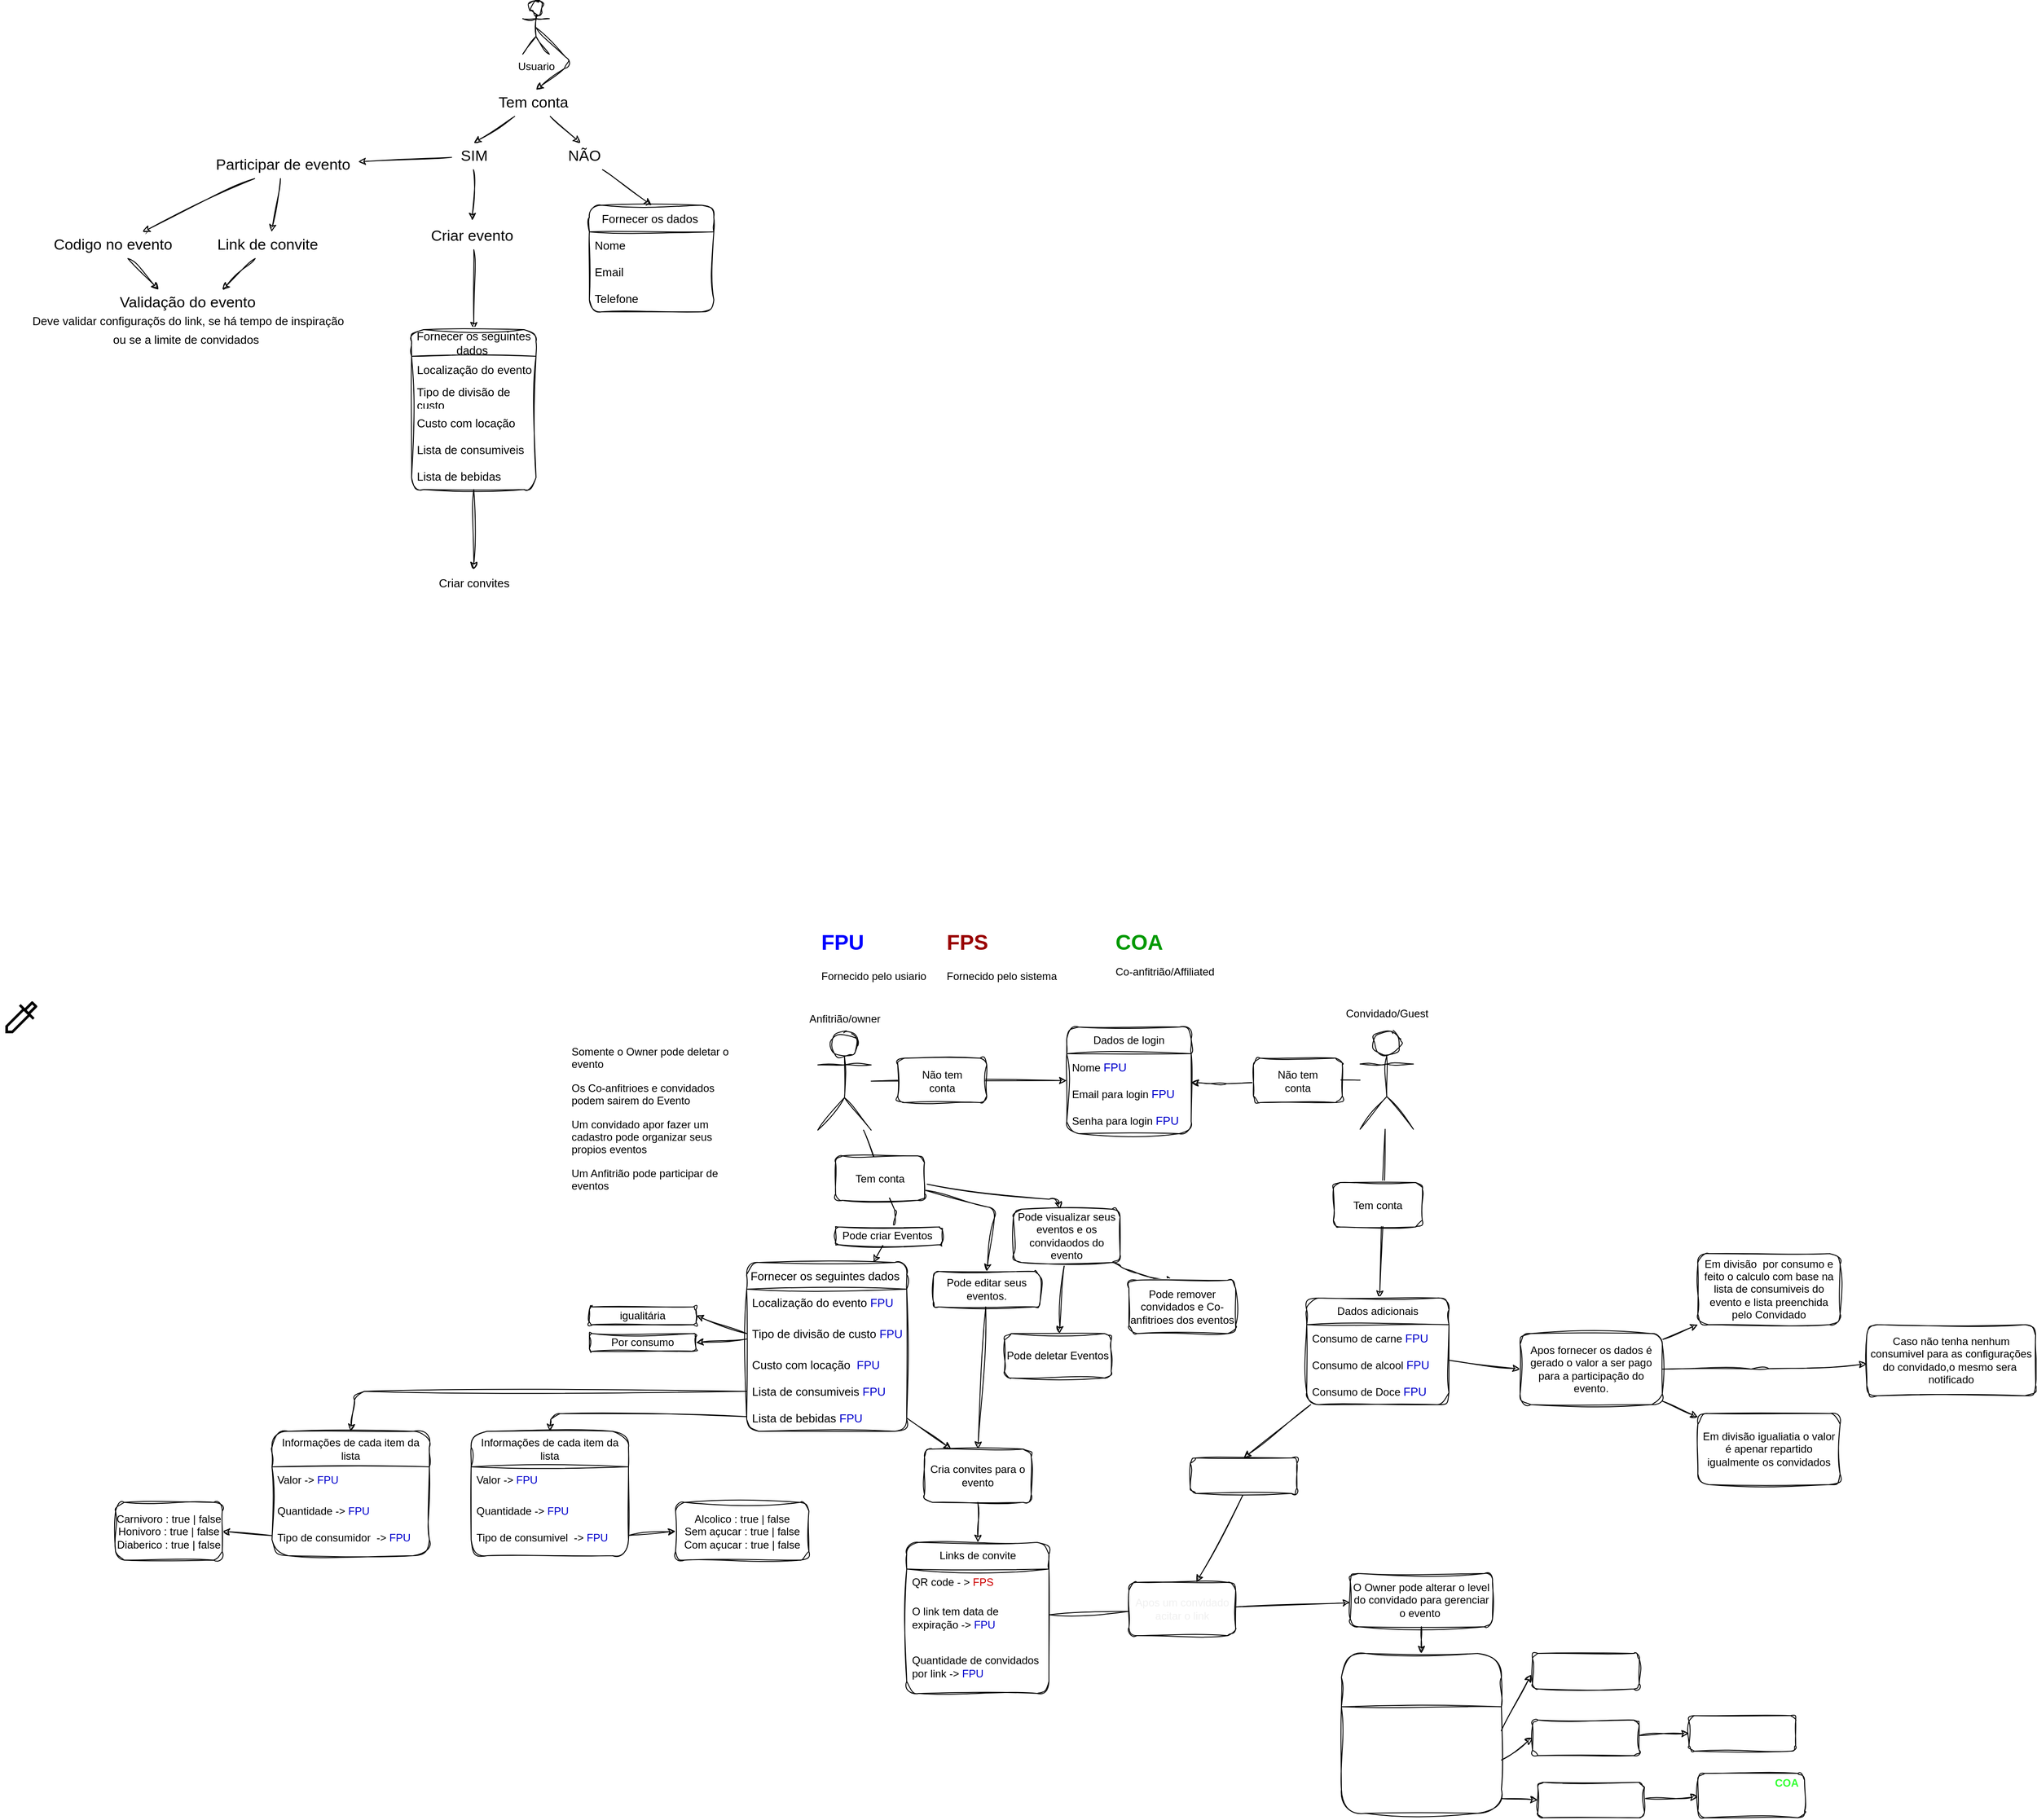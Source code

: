 <mxfile>
    <diagram id="jn-Cg3QizQ3yQqAr4hrQ" name="Page-1">
        <mxGraphModel dx="283" dy="1331" grid="1" gridSize="10" guides="1" tooltips="1" connect="1" arrows="1" fold="1" page="1" pageScale="1" pageWidth="827" pageHeight="1169" math="0" shadow="0">
            <root>
                <mxCell id="0"/>
                <mxCell id="1" parent="0"/>
                <mxCell id="15" style="edgeStyle=none;html=1;exitX=0.5;exitY=0.5;exitDx=0;exitDy=0;exitPerimeter=0;fontSize=17;rounded=1;sketch=1;curveFitting=1;jiggle=2;" parent="1" source="2" edge="1">
                    <mxGeometry relative="1" as="geometry">
                        <mxPoint x="603" y="-1020" as="targetPoint"/>
                        <Array as="points">
                            <mxPoint x="643" y="-1050"/>
                        </Array>
                    </mxGeometry>
                </mxCell>
                <mxCell id="2" value="Usuario" style="shape=umlActor;verticalLabelPosition=bottom;verticalAlign=top;html=1;outlineConnect=0;rounded=1;sketch=1;curveFitting=1;jiggle=2;" parent="1" vertex="1">
                    <mxGeometry x="588" y="-1120" width="30" height="60" as="geometry"/>
                </mxCell>
                <mxCell id="20" style="edgeStyle=none;html=1;fontSize=17;rounded=1;sketch=1;curveFitting=1;jiggle=2;" parent="1" source="19" edge="1">
                    <mxGeometry relative="1" as="geometry">
                        <mxPoint x="533" y="-960" as="targetPoint"/>
                    </mxGeometry>
                </mxCell>
                <mxCell id="21" style="edgeStyle=none;html=1;fontSize=17;rounded=1;sketch=1;curveFitting=1;jiggle=2;" parent="1" source="19" edge="1">
                    <mxGeometry relative="1" as="geometry">
                        <mxPoint x="653" y="-960" as="targetPoint"/>
                    </mxGeometry>
                </mxCell>
                <mxCell id="19" value="Tem conta&amp;nbsp;" style="text;html=1;align=center;verticalAlign=middle;resizable=0;points=[];autosize=1;strokeColor=none;fillColor=none;fontSize=17;rounded=1;sketch=1;curveFitting=1;jiggle=2;" parent="1" vertex="1">
                    <mxGeometry x="547" y="-1020" width="110" height="30" as="geometry"/>
                </mxCell>
                <mxCell id="24" style="edgeStyle=none;html=1;fontSize=17;entryX=0.485;entryY=-0.097;entryDx=0;entryDy=0;entryPerimeter=0;rounded=1;sketch=1;curveFitting=1;jiggle=2;" parent="1" source="22" target="27" edge="1">
                    <mxGeometry relative="1" as="geometry">
                        <mxPoint x="443" y="-900" as="targetPoint"/>
                        <Array as="points"/>
                    </mxGeometry>
                </mxCell>
                <mxCell id="26" style="edgeStyle=none;html=1;fontSize=17;rounded=1;sketch=1;curveFitting=1;jiggle=2;" parent="1" source="22" target="29" edge="1">
                    <mxGeometry relative="1" as="geometry">
                        <mxPoint x="533" y="-900" as="targetPoint"/>
                    </mxGeometry>
                </mxCell>
                <mxCell id="22" value="SIM" style="text;html=1;align=center;verticalAlign=middle;resizable=0;points=[];autosize=1;strokeColor=none;fillColor=none;fontSize=17;rounded=1;sketch=1;curveFitting=1;jiggle=2;" parent="1" vertex="1">
                    <mxGeometry x="508" y="-960" width="50" height="30" as="geometry"/>
                </mxCell>
                <mxCell id="53" style="edgeStyle=none;html=1;fontSize=13;entryX=0.5;entryY=0;entryDx=0;entryDy=0;rounded=1;sketch=1;curveFitting=1;jiggle=2;" parent="1" source="23" target="54" edge="1">
                    <mxGeometry relative="1" as="geometry">
                        <mxPoint x="733" y="-900" as="targetPoint"/>
                    </mxGeometry>
                </mxCell>
                <mxCell id="23" value="NÃO" style="text;html=1;align=center;verticalAlign=middle;resizable=0;points=[];autosize=1;strokeColor=none;fillColor=none;fontSize=17;rounded=1;sketch=1;curveFitting=1;jiggle=2;" parent="1" vertex="1">
                    <mxGeometry x="627" y="-960" width="60" height="30" as="geometry"/>
                </mxCell>
                <mxCell id="38" style="edgeStyle=none;html=1;fontSize=13;rounded=1;sketch=1;curveFitting=1;jiggle=2;" parent="1" source="27" target="39" edge="1">
                    <mxGeometry relative="1" as="geometry">
                        <mxPoint x="533" y="-760" as="targetPoint"/>
                    </mxGeometry>
                </mxCell>
                <mxCell id="27" value="Criar evento&amp;nbsp;" style="text;html=1;align=center;verticalAlign=middle;resizable=0;points=[];autosize=1;strokeColor=none;fillColor=none;fontSize=17;rounded=1;sketch=1;curveFitting=1;jiggle=2;" parent="1" vertex="1">
                    <mxGeometry x="473" y="-870" width="120" height="30" as="geometry"/>
                </mxCell>
                <mxCell id="30" style="edgeStyle=none;html=1;fontSize=17;rounded=1;sketch=1;curveFitting=1;jiggle=2;" parent="1" source="29" target="32" edge="1">
                    <mxGeometry relative="1" as="geometry">
                        <mxPoint x="433" y="-800.0" as="targetPoint"/>
                    </mxGeometry>
                </mxCell>
                <mxCell id="31" style="edgeStyle=none;html=1;fontSize=17;rounded=1;sketch=1;curveFitting=1;jiggle=2;" parent="1" source="29" target="33" edge="1">
                    <mxGeometry relative="1" as="geometry">
                        <mxPoint x="563" y="-800" as="targetPoint"/>
                    </mxGeometry>
                </mxCell>
                <mxCell id="29" value="Participar de evento" style="text;html=1;align=center;verticalAlign=middle;resizable=0;points=[];autosize=1;strokeColor=none;fillColor=none;fontSize=17;rounded=1;sketch=1;curveFitting=1;jiggle=2;" parent="1" vertex="1">
                    <mxGeometry x="233" y="-950" width="170" height="30" as="geometry"/>
                </mxCell>
                <mxCell id="34" style="edgeStyle=none;html=1;fontSize=17;rounded=1;sketch=1;curveFitting=1;jiggle=2;" parent="1" source="32" target="36" edge="1">
                    <mxGeometry relative="1" as="geometry">
                        <mxPoint x="199" y="-785.0" as="targetPoint"/>
                    </mxGeometry>
                </mxCell>
                <mxCell id="32" value="Codigo no evento&amp;nbsp;" style="text;html=1;align=center;verticalAlign=middle;resizable=0;points=[];autosize=1;strokeColor=none;fillColor=none;fontSize=17;rounded=1;sketch=1;curveFitting=1;jiggle=2;" parent="1" vertex="1">
                    <mxGeometry x="49" y="-860" width="160" height="30" as="geometry"/>
                </mxCell>
                <mxCell id="35" style="edgeStyle=none;html=1;fontSize=17;rounded=1;sketch=1;curveFitting=1;jiggle=2;" parent="1" source="33" target="36" edge="1">
                    <mxGeometry relative="1" as="geometry">
                        <mxPoint x="209" y="-785.0" as="targetPoint"/>
                    </mxGeometry>
                </mxCell>
                <mxCell id="33" value="Link de convite&amp;nbsp;" style="text;html=1;align=center;verticalAlign=middle;resizable=0;points=[];autosize=1;strokeColor=none;fillColor=none;fontSize=17;rounded=1;sketch=1;curveFitting=1;jiggle=2;" parent="1" vertex="1">
                    <mxGeometry x="233" y="-860" width="140" height="30" as="geometry"/>
                </mxCell>
                <mxCell id="36" value="Validação do evento&amp;nbsp;&lt;br style=&quot;font-size: 13px;&quot;&gt;&lt;font style=&quot;font-size: 13px;&quot;&gt;Deve validar configuraçõs do link, se há tempo de inspiração&amp;nbsp;&lt;br&gt;&lt;/font&gt;&lt;font style=&quot;font-size: 13px;&quot;&gt;ou se a limite de convidados&amp;nbsp;&lt;/font&gt;&lt;font style=&quot;font-size: 17px;&quot;&gt;&amp;nbsp;&lt;br&gt;&lt;/font&gt;" style="text;html=1;align=center;verticalAlign=middle;resizable=0;points=[];autosize=1;strokeColor=none;fillColor=none;fontSize=17;rounded=1;sketch=1;curveFitting=1;jiggle=2;" parent="1" vertex="1">
                    <mxGeometry x="23" y="-795" width="380" height="70" as="geometry"/>
                </mxCell>
                <mxCell id="51" style="edgeStyle=none;html=1;fontSize=13;rounded=1;sketch=1;curveFitting=1;jiggle=2;" parent="1" source="39" target="52" edge="1">
                    <mxGeometry relative="1" as="geometry">
                        <mxPoint x="533" y="-480" as="targetPoint"/>
                    </mxGeometry>
                </mxCell>
                <mxCell id="39" value="Fornecer os seguintes dados&amp;nbsp;" style="swimlane;fontStyle=0;childLayout=stackLayout;horizontal=1;startSize=30;horizontalStack=0;resizeParent=1;resizeParentMax=0;resizeLast=0;collapsible=1;marginBottom=0;whiteSpace=wrap;html=1;fontSize=13;rounded=1;sketch=1;curveFitting=1;jiggle=2;" parent="1" vertex="1">
                    <mxGeometry x="463" y="-750" width="140" height="180" as="geometry"/>
                </mxCell>
                <mxCell id="40" value="Localização do evento" style="text;strokeColor=none;fillColor=none;align=left;verticalAlign=middle;spacingLeft=4;spacingRight=4;overflow=hidden;points=[[0,0.5],[1,0.5]];portConstraint=eastwest;rotatable=0;whiteSpace=wrap;html=1;fontSize=13;rounded=1;sketch=1;curveFitting=1;jiggle=2;" parent="39" vertex="1">
                    <mxGeometry y="30" width="140" height="30" as="geometry"/>
                </mxCell>
                <mxCell id="41" value="Tipo de divisão de custo" style="text;strokeColor=none;fillColor=none;align=left;verticalAlign=middle;spacingLeft=4;spacingRight=4;overflow=hidden;points=[[0,0.5],[1,0.5]];portConstraint=eastwest;rotatable=0;whiteSpace=wrap;html=1;fontSize=13;rounded=1;sketch=1;curveFitting=1;jiggle=2;" parent="39" vertex="1">
                    <mxGeometry y="60" width="140" height="30" as="geometry"/>
                </mxCell>
                <mxCell id="42" value="Custo com locação&amp;nbsp;" style="text;strokeColor=none;fillColor=none;align=left;verticalAlign=middle;spacingLeft=4;spacingRight=4;overflow=hidden;points=[[0,0.5],[1,0.5]];portConstraint=eastwest;rotatable=0;whiteSpace=wrap;html=1;fontSize=13;rounded=1;sketch=1;curveFitting=1;jiggle=2;" parent="39" vertex="1">
                    <mxGeometry y="90" width="140" height="30" as="geometry"/>
                </mxCell>
                <mxCell id="45" value="Lista de consumiveis" style="text;strokeColor=none;fillColor=none;align=left;verticalAlign=middle;spacingLeft=4;spacingRight=4;overflow=hidden;points=[[0,0.5],[1,0.5]];portConstraint=eastwest;rotatable=0;whiteSpace=wrap;html=1;fontSize=13;rounded=1;sketch=1;curveFitting=1;jiggle=2;" parent="39" vertex="1">
                    <mxGeometry y="120" width="140" height="30" as="geometry"/>
                </mxCell>
                <mxCell id="47" value="Lista de bebidas" style="text;strokeColor=none;fillColor=none;align=left;verticalAlign=middle;spacingLeft=4;spacingRight=4;overflow=hidden;points=[[0,0.5],[1,0.5]];portConstraint=eastwest;rotatable=0;whiteSpace=wrap;html=1;fontSize=13;rounded=1;sketch=1;curveFitting=1;jiggle=2;" parent="39" vertex="1">
                    <mxGeometry y="150" width="140" height="30" as="geometry"/>
                </mxCell>
                <mxCell id="52" value="Criar convites" style="text;html=1;align=center;verticalAlign=middle;resizable=0;points=[];autosize=1;strokeColor=none;fillColor=none;fontSize=13;rounded=1;sketch=1;curveFitting=1;jiggle=2;" parent="1" vertex="1">
                    <mxGeometry x="483" y="-480" width="100" height="30" as="geometry"/>
                </mxCell>
                <mxCell id="54" value="Fornecer os dados&amp;nbsp;" style="swimlane;fontStyle=0;childLayout=stackLayout;horizontal=1;startSize=30;horizontalStack=0;resizeParent=1;resizeParentMax=0;resizeLast=0;collapsible=1;marginBottom=0;whiteSpace=wrap;html=1;fontSize=13;rounded=1;sketch=1;curveFitting=1;jiggle=2;" parent="1" vertex="1">
                    <mxGeometry x="663" y="-890" width="140" height="120" as="geometry"/>
                </mxCell>
                <mxCell id="55" value="Nome&amp;nbsp;" style="text;strokeColor=none;fillColor=none;align=left;verticalAlign=middle;spacingLeft=4;spacingRight=4;overflow=hidden;points=[[0,0.5],[1,0.5]];portConstraint=eastwest;rotatable=0;whiteSpace=wrap;html=1;fontSize=13;rounded=1;sketch=1;curveFitting=1;jiggle=2;" parent="54" vertex="1">
                    <mxGeometry y="30" width="140" height="30" as="geometry"/>
                </mxCell>
                <mxCell id="56" value="Email" style="text;strokeColor=none;fillColor=none;align=left;verticalAlign=middle;spacingLeft=4;spacingRight=4;overflow=hidden;points=[[0,0.5],[1,0.5]];portConstraint=eastwest;rotatable=0;whiteSpace=wrap;html=1;fontSize=13;rounded=1;sketch=1;curveFitting=1;jiggle=2;" parent="54" vertex="1">
                    <mxGeometry y="60" width="140" height="30" as="geometry"/>
                </mxCell>
                <mxCell id="57" value="Telefone" style="text;strokeColor=none;fillColor=none;align=left;verticalAlign=middle;spacingLeft=4;spacingRight=4;overflow=hidden;points=[[0,0.5],[1,0.5]];portConstraint=eastwest;rotatable=0;whiteSpace=wrap;html=1;fontSize=13;rounded=1;sketch=1;curveFitting=1;jiggle=2;" parent="54" vertex="1">
                    <mxGeometry y="90" width="140" height="30" as="geometry"/>
                </mxCell>
                <mxCell id="67" style="edgeStyle=none;html=1;rounded=1;sketch=1;curveFitting=1;jiggle=2;" parent="1" edge="1">
                    <mxGeometry relative="1" as="geometry">
                        <mxPoint x="1340" y="97.5" as="targetPoint"/>
                        <mxPoint x="1530" y="94.789" as="sourcePoint"/>
                        <Array as="points">
                            <mxPoint x="1370" y="99"/>
                        </Array>
                    </mxGeometry>
                </mxCell>
                <mxCell id="78" style="edgeStyle=none;html=1;rounded=1;sketch=1;curveFitting=1;jiggle=2;" parent="1" source="58" target="168" edge="1">
                    <mxGeometry relative="1" as="geometry">
                        <mxPoint x="1470" y="340" as="targetPoint"/>
                        <mxPoint x="1550" y="150" as="sourcePoint"/>
                        <Array as="points"/>
                    </mxGeometry>
                </mxCell>
                <mxCell id="58" value="" style="shape=umlActor;verticalLabelPosition=bottom;verticalAlign=top;html=1;outlineConnect=0;fontStyle=0;rounded=1;sketch=1;curveFitting=1;jiggle=2;" parent="1" vertex="1">
                    <mxGeometry x="1530" y="40" width="60" height="110" as="geometry"/>
                </mxCell>
                <mxCell id="61" style="edgeStyle=none;html=1;rounded=1;sketch=1;curveFitting=1;jiggle=2;" parent="1" source="59" target="69" edge="1">
                    <mxGeometry relative="1" as="geometry">
                        <mxPoint x="1180" y="96" as="targetPoint"/>
                    </mxGeometry>
                </mxCell>
                <mxCell id="73" style="edgeStyle=none;html=1;rounded=1;sketch=1;curveFitting=1;jiggle=2;" parent="1" source="59" target="103" edge="1">
                    <mxGeometry relative="1" as="geometry">
                        <mxPoint x="999.231" y="320.0" as="targetPoint"/>
                        <Array as="points">
                            <mxPoint x="1010" y="250"/>
                        </Array>
                    </mxGeometry>
                </mxCell>
                <mxCell id="59" value="" style="shape=umlActor;verticalLabelPosition=bottom;verticalAlign=top;html=1;outlineConnect=0;rounded=1;sketch=1;curveFitting=1;jiggle=2;" parent="1" vertex="1">
                    <mxGeometry x="920" y="41" width="60" height="110" as="geometry"/>
                </mxCell>
                <mxCell id="62" value="" style="rounded=1;whiteSpace=wrap;html=1;sketch=1;curveFitting=1;jiggle=2;" parent="1" vertex="1">
                    <mxGeometry x="1010" y="70" width="100" height="50" as="geometry"/>
                </mxCell>
                <mxCell id="64" value="Não tem conta" style="text;html=1;strokeColor=none;fillColor=none;align=center;verticalAlign=middle;whiteSpace=wrap;rounded=1;sketch=1;curveFitting=1;jiggle=2;" parent="1" vertex="1">
                    <mxGeometry x="1030" y="81" width="60" height="30" as="geometry"/>
                </mxCell>
                <mxCell id="65" value="" style="rounded=1;whiteSpace=wrap;html=1;sketch=1;curveFitting=1;jiggle=2;" parent="1" vertex="1">
                    <mxGeometry x="1410" y="70" width="100" height="50" as="geometry"/>
                </mxCell>
                <mxCell id="66" value="Não tem conta" style="text;html=1;strokeColor=none;fillColor=none;align=center;verticalAlign=middle;whiteSpace=wrap;rounded=1;sketch=1;curveFitting=1;jiggle=2;" parent="1" vertex="1">
                    <mxGeometry x="1430" y="81" width="60" height="30" as="geometry"/>
                </mxCell>
                <mxCell id="69" value="Dados de login" style="swimlane;fontStyle=0;childLayout=stackLayout;horizontal=1;startSize=30;horizontalStack=0;resizeParent=1;resizeParentMax=0;resizeLast=0;collapsible=1;marginBottom=0;whiteSpace=wrap;html=1;rounded=1;sketch=1;curveFitting=1;jiggle=2;" parent="1" vertex="1">
                    <mxGeometry x="1200" y="35" width="140" height="120" as="geometry"/>
                </mxCell>
                <mxCell id="70" value="Nome&amp;nbsp;&lt;span style=&quot;color: rgb(0, 0, 204); font-size: 13px;&quot;&gt;FPU&lt;/span&gt;" style="text;strokeColor=none;fillColor=none;align=left;verticalAlign=middle;spacingLeft=4;spacingRight=4;overflow=hidden;points=[[0,0.5],[1,0.5]];portConstraint=eastwest;rotatable=0;whiteSpace=wrap;html=1;rounded=1;sketch=1;curveFitting=1;jiggle=2;" parent="69" vertex="1">
                    <mxGeometry y="30" width="140" height="30" as="geometry"/>
                </mxCell>
                <mxCell id="71" value="Email para login&amp;nbsp;&lt;span style=&quot;color: rgb(0, 0, 204); font-size: 13px;&quot;&gt;FPU&lt;/span&gt;" style="text;strokeColor=none;fillColor=none;align=left;verticalAlign=middle;spacingLeft=4;spacingRight=4;overflow=hidden;points=[[0,0.5],[1,0.5]];portConstraint=eastwest;rotatable=0;whiteSpace=wrap;html=1;rounded=1;sketch=1;curveFitting=1;jiggle=2;" parent="69" vertex="1">
                    <mxGeometry y="60" width="140" height="30" as="geometry"/>
                </mxCell>
                <mxCell id="72" value="Senha para login&amp;nbsp;&lt;span style=&quot;color: rgb(0, 0, 204); font-size: 13px;&quot;&gt;FPU&lt;/span&gt;" style="text;strokeColor=none;fillColor=none;align=left;verticalAlign=middle;spacingLeft=4;spacingRight=4;overflow=hidden;points=[[0,0.5],[1,0.5]];portConstraint=eastwest;rotatable=0;whiteSpace=wrap;html=1;rounded=1;sketch=1;curveFitting=1;jiggle=2;" parent="69" vertex="1">
                    <mxGeometry y="90" width="140" height="30" as="geometry"/>
                </mxCell>
                <mxCell id="117" style="edgeStyle=none;html=1;entryX=0.5;entryY=0;entryDx=0;entryDy=0;rounded=1;sketch=1;curveFitting=1;jiggle=2;" parent="1" source="74" target="110" edge="1">
                    <mxGeometry relative="1" as="geometry">
                        <Array as="points">
                            <mxPoint x="1120" y="240"/>
                        </Array>
                    </mxGeometry>
                </mxCell>
                <mxCell id="118" style="edgeStyle=none;html=1;rounded=1;sketch=1;curveFitting=1;jiggle=2;" parent="1" source="74" target="102" edge="1">
                    <mxGeometry relative="1" as="geometry">
                        <Array as="points">
                            <mxPoint x="1190" y="230"/>
                        </Array>
                    </mxGeometry>
                </mxCell>
                <mxCell id="74" value="" style="rounded=1;whiteSpace=wrap;html=1;sketch=1;curveFitting=1;jiggle=2;" parent="1" vertex="1">
                    <mxGeometry x="940" y="180" width="100" height="50" as="geometry"/>
                </mxCell>
                <mxCell id="75" value="Tem conta" style="text;html=1;strokeColor=none;fillColor=none;align=center;verticalAlign=middle;whiteSpace=wrap;rounded=1;sketch=1;curveFitting=1;jiggle=2;" parent="1" vertex="1">
                    <mxGeometry x="960" y="191" width="60" height="30" as="geometry"/>
                </mxCell>
                <mxCell id="76" value="" style="rounded=1;whiteSpace=wrap;html=1;sketch=1;curveFitting=1;jiggle=2;" parent="1" vertex="1">
                    <mxGeometry x="1500" y="210" width="100" height="50" as="geometry"/>
                </mxCell>
                <mxCell id="77" value="Tem conta" style="text;html=1;strokeColor=none;fillColor=none;align=center;verticalAlign=middle;whiteSpace=wrap;rounded=1;sketch=1;curveFitting=1;jiggle=2;" parent="1" vertex="1">
                    <mxGeometry x="1520" y="221" width="60" height="30" as="geometry"/>
                </mxCell>
                <mxCell id="129" style="edgeStyle=none;html=1;fontColor=#FFFFFF;exitX=0.5;exitY=1;exitDx=0;exitDy=0;rounded=1;sketch=1;curveFitting=1;jiggle=2;" parent="1" source="158" target="128" edge="1">
                    <mxGeometry relative="1" as="geometry">
                        <mxPoint x="1382.138" y="575" as="sourcePoint"/>
                    </mxGeometry>
                </mxCell>
                <mxCell id="98" value="Anfitrião/owner" style="text;html=1;align=center;verticalAlign=middle;resizable=0;points=[];autosize=1;strokeColor=none;fillColor=none;rounded=1;sketch=1;curveFitting=1;jiggle=2;" parent="1" vertex="1">
                    <mxGeometry x="900" y="11" width="100" height="30" as="geometry"/>
                </mxCell>
                <mxCell id="99" value=" Convidado/Guest" style="text;html=1;align=center;verticalAlign=middle;resizable=0;points=[];autosize=1;strokeColor=none;fillColor=none;rounded=1;sketch=1;curveFitting=1;jiggle=2;" parent="1" vertex="1">
                    <mxGeometry x="1500" y="5" width="120" height="30" as="geometry"/>
                </mxCell>
                <mxCell id="100" value="Pode criar Eventos&amp;nbsp;" style="rounded=1;whiteSpace=wrap;html=1;sketch=1;curveFitting=1;jiggle=2;" parent="1" vertex="1">
                    <mxGeometry x="940" y="260" width="120" height="20" as="geometry"/>
                </mxCell>
                <mxCell id="141" value="" style="edgeStyle=none;html=1;fontColor=#FFFFFF;rounded=1;sketch=1;curveFitting=1;jiggle=2;" parent="1" source="102" target="140" edge="1">
                    <mxGeometry relative="1" as="geometry"/>
                </mxCell>
                <mxCell id="216" style="edgeStyle=none;sketch=1;hachureGap=4;jiggle=2;curveFitting=1;html=1;fontFamily=Architects Daughter;fontSource=https%3A%2F%2Ffonts.googleapis.com%2Fcss%3Ffamily%3DArchitects%2BDaughter;fontSize=16;fontColor=#FFFFFF;entryX=0.417;entryY=0.015;entryDx=0;entryDy=0;entryPerimeter=0;" parent="1" source="102" target="217" edge="1">
                    <mxGeometry relative="1" as="geometry">
                        <mxPoint x="1280" y="370" as="targetPoint"/>
                        <Array as="points">
                            <mxPoint x="1270" y="310"/>
                        </Array>
                    </mxGeometry>
                </mxCell>
                <mxCell id="102" value="Pode visualizar seus eventos e os convidaodos do evento&lt;br&gt;" style="rounded=1;whiteSpace=wrap;html=1;sketch=1;curveFitting=1;jiggle=2;" parent="1" vertex="1">
                    <mxGeometry x="1140" y="240" width="120" height="60" as="geometry"/>
                </mxCell>
                <mxCell id="103" value="Fornecer os seguintes dados&amp;nbsp;" style="swimlane;fontStyle=0;childLayout=stackLayout;horizontal=1;startSize=30;horizontalStack=0;resizeParent=1;resizeParentMax=0;resizeLast=0;collapsible=1;marginBottom=0;whiteSpace=wrap;html=1;fontSize=13;rounded=1;sketch=1;curveFitting=1;jiggle=2;" parent="1" vertex="1">
                    <mxGeometry x="840" y="300" width="180" height="190" as="geometry"/>
                </mxCell>
                <mxCell id="104" value="Localização do evento &lt;font color=&quot;#0000cc&quot;&gt;FPU&lt;/font&gt;" style="text;strokeColor=none;fillColor=none;align=left;verticalAlign=middle;spacingLeft=4;spacingRight=4;overflow=hidden;points=[[0,0.5],[1,0.5]];portConstraint=eastwest;rotatable=0;whiteSpace=wrap;html=1;fontSize=13;rounded=1;sketch=1;curveFitting=1;jiggle=2;" parent="103" vertex="1">
                    <mxGeometry y="30" width="180" height="30" as="geometry"/>
                </mxCell>
                <mxCell id="105" value="Tipo de divisão de custo&amp;nbsp;&lt;span style=&quot;color: rgb(0, 0, 204);&quot;&gt;FPU&lt;/span&gt;" style="text;strokeColor=none;fillColor=none;align=left;verticalAlign=middle;spacingLeft=4;spacingRight=4;overflow=hidden;points=[[0,0.5],[1,0.5]];portConstraint=eastwest;rotatable=0;whiteSpace=wrap;html=1;fontSize=13;rounded=1;sketch=1;curveFitting=1;jiggle=2;" parent="103" vertex="1">
                    <mxGeometry y="60" width="180" height="40" as="geometry"/>
                </mxCell>
                <mxCell id="106" value="Custo com locação&amp;nbsp;&amp;nbsp;&lt;span style=&quot;color: rgb(0, 0, 204);&quot;&gt;FPU&lt;/span&gt;" style="text;strokeColor=none;fillColor=none;align=left;verticalAlign=middle;spacingLeft=4;spacingRight=4;overflow=hidden;points=[[0,0.5],[1,0.5]];portConstraint=eastwest;rotatable=0;whiteSpace=wrap;html=1;fontSize=13;rounded=1;sketch=1;curveFitting=1;jiggle=2;" parent="103" vertex="1">
                    <mxGeometry y="100" width="180" height="30" as="geometry"/>
                </mxCell>
                <mxCell id="107" value="Lista de consumiveis&amp;nbsp;&lt;span style=&quot;color: rgb(0, 0, 204);&quot;&gt;FPU&lt;/span&gt;" style="text;strokeColor=none;fillColor=none;align=left;verticalAlign=middle;spacingLeft=4;spacingRight=4;overflow=hidden;points=[[0,0.5],[1,0.5]];portConstraint=eastwest;rotatable=0;whiteSpace=wrap;html=1;fontSize=13;rounded=1;sketch=1;curveFitting=1;jiggle=2;" parent="103" vertex="1">
                    <mxGeometry y="130" width="180" height="30" as="geometry"/>
                </mxCell>
                <mxCell id="108" value="Lista de bebidas&amp;nbsp;&lt;span style=&quot;color: rgb(0, 0, 204);&quot;&gt;FPU&lt;/span&gt;" style="text;strokeColor=none;fillColor=none;align=left;verticalAlign=middle;spacingLeft=4;spacingRight=4;overflow=hidden;points=[[0,0.5],[1,0.5]];portConstraint=eastwest;rotatable=0;whiteSpace=wrap;html=1;fontSize=13;rounded=1;sketch=1;curveFitting=1;jiggle=2;" parent="103" vertex="1">
                    <mxGeometry y="160" width="180" height="30" as="geometry"/>
                </mxCell>
                <mxCell id="130" style="edgeStyle=none;html=1;fontColor=#FFFFFF;rounded=1;sketch=1;curveFitting=1;jiggle=2;" parent="1" source="109" target="131" edge="1">
                    <mxGeometry relative="1" as="geometry">
                        <mxPoint x="1599" y="770" as="targetPoint"/>
                    </mxGeometry>
                </mxCell>
                <mxCell id="109" value="O Owner pode alterar o level do convidado para gerenciar o evento&amp;nbsp;" style="rounded=1;whiteSpace=wrap;html=1;sketch=1;curveFitting=1;jiggle=2;" parent="1" vertex="1">
                    <mxGeometry x="1519" y="650" width="160" height="60" as="geometry"/>
                </mxCell>
                <mxCell id="114" style="edgeStyle=none;html=1;entryX=0.5;entryY=0;entryDx=0;entryDy=0;rounded=1;sketch=1;curveFitting=1;jiggle=2;" parent="1" source="110" target="113" edge="1">
                    <mxGeometry relative="1" as="geometry"/>
                </mxCell>
                <mxCell id="110" value="Pode editar seus eventos." style="rounded=1;whiteSpace=wrap;html=1;sketch=1;curveFitting=1;jiggle=2;" parent="1" vertex="1">
                    <mxGeometry x="1050" y="310" width="120" height="40" as="geometry"/>
                </mxCell>
                <mxCell id="124" style="edgeStyle=none;html=1;entryX=0.5;entryY=0;entryDx=0;entryDy=0;rounded=1;sketch=1;curveFitting=1;jiggle=2;" parent="1" source="113" target="120" edge="1">
                    <mxGeometry relative="1" as="geometry"/>
                </mxCell>
                <mxCell id="113" value="Cria convites para o evento" style="whiteSpace=wrap;html=1;rounded=1;sketch=1;curveFitting=1;jiggle=2;" parent="1" vertex="1">
                    <mxGeometry x="1040" y="510" width="120" height="60" as="geometry"/>
                </mxCell>
                <mxCell id="115" style="edgeStyle=none;html=1;entryX=0.25;entryY=0;entryDx=0;entryDy=0;exitX=1;exitY=0.5;exitDx=0;exitDy=0;rounded=1;sketch=1;curveFitting=1;jiggle=2;" parent="1" source="108" target="113" edge="1">
                    <mxGeometry relative="1" as="geometry"/>
                </mxCell>
                <mxCell id="120" value="Links de convite" style="swimlane;fontStyle=0;childLayout=stackLayout;horizontal=1;startSize=30;horizontalStack=0;resizeParent=1;resizeParentMax=0;resizeLast=0;collapsible=1;marginBottom=0;whiteSpace=wrap;html=1;rounded=1;sketch=1;curveFitting=1;jiggle=2;" parent="1" vertex="1">
                    <mxGeometry x="1020" y="615" width="160" height="170" as="geometry"/>
                </mxCell>
                <mxCell id="121" value="QR code - &amp;gt; &lt;font color=&quot;#cc0000&quot;&gt;FPS&lt;/font&gt;" style="text;strokeColor=none;fillColor=none;align=left;verticalAlign=middle;spacingLeft=4;spacingRight=4;overflow=hidden;points=[[0,0.5],[1,0.5]];portConstraint=eastwest;rotatable=0;whiteSpace=wrap;html=1;rounded=1;sketch=1;curveFitting=1;jiggle=2;" parent="120" vertex="1">
                    <mxGeometry y="30" width="160" height="30" as="geometry"/>
                </mxCell>
                <mxCell id="122" value="O link tem data de expiração -&amp;gt; &lt;font color=&quot;#0000cc&quot;&gt;FPU&lt;/font&gt;" style="text;strokeColor=none;fillColor=none;align=left;verticalAlign=middle;spacingLeft=4;spacingRight=4;overflow=hidden;points=[[0,0.5],[1,0.5]];portConstraint=eastwest;rotatable=0;whiteSpace=wrap;html=1;rounded=1;sketch=1;curveFitting=1;jiggle=2;" parent="120" vertex="1">
                    <mxGeometry y="60" width="160" height="50" as="geometry"/>
                </mxCell>
                <mxCell id="123" value="Quantidade de convidados por link -&amp;gt; &lt;font color=&quot;#0000cc&quot;&gt;FPU&lt;/font&gt;" style="text;strokeColor=none;fillColor=none;align=left;verticalAlign=middle;spacingLeft=4;spacingRight=4;overflow=hidden;points=[[0,0.5],[1,0.5]];portConstraint=eastwest;rotatable=0;whiteSpace=wrap;html=1;rounded=1;sketch=1;curveFitting=1;jiggle=2;" parent="120" vertex="1">
                    <mxGeometry y="110" width="160" height="60" as="geometry"/>
                </mxCell>
                <mxCell id="125" value="&lt;h1&gt;&lt;font color=&quot;#0000ff&quot;&gt;FPU&lt;/font&gt;&lt;/h1&gt;&lt;p&gt;Fornecido pelo usiario&lt;/p&gt;" style="text;html=1;strokeColor=none;fillColor=none;spacing=5;spacingTop=-20;whiteSpace=wrap;overflow=hidden;rounded=1;sketch=1;curveFitting=1;jiggle=2;" parent="1" vertex="1">
                    <mxGeometry x="919" y="-80" width="191" height="70" as="geometry"/>
                </mxCell>
                <mxCell id="126" value="&lt;h1&gt;&lt;font color=&quot;#990000&quot;&gt;FPS&lt;/font&gt;&lt;/h1&gt;&lt;p&gt;Fornecido pelo sistema&lt;/p&gt;" style="text;html=1;strokeColor=none;fillColor=none;spacing=5;spacingTop=-20;whiteSpace=wrap;overflow=hidden;rounded=1;sketch=1;curveFitting=1;jiggle=2;" parent="1" vertex="1">
                    <mxGeometry x="1060" y="-80" width="190" height="70" as="geometry"/>
                </mxCell>
                <mxCell id="127" style="edgeStyle=none;html=1;fontColor=#0000CC;rounded=1;sketch=1;curveFitting=1;jiggle=2;startArrow=none;" parent="1" source="128" target="109" edge="1">
                    <mxGeometry relative="1" as="geometry"/>
                </mxCell>
                <mxCell id="143" value="" style="edgeStyle=none;html=1;fontColor=#FFFFFF;exitX=0.999;exitY=0.677;exitDx=0;exitDy=0;exitPerimeter=0;entryX=-0.013;entryY=0.596;entryDx=0;entryDy=0;entryPerimeter=0;rounded=1;sketch=1;curveFitting=1;jiggle=2;" parent="1" source="138" target="142" edge="1">
                    <mxGeometry relative="1" as="geometry"/>
                </mxCell>
                <mxCell id="131" value="Informações que o owner especifica para a gestão &lt;b&gt;COA&lt;/b&gt;" style="swimlane;fontStyle=0;childLayout=stackLayout;horizontal=1;startSize=60;horizontalStack=0;resizeParent=1;resizeParentMax=0;resizeLast=0;collapsible=1;marginBottom=0;whiteSpace=wrap;html=1;fontColor=#FFFFFF;rounded=1;sketch=1;curveFitting=1;jiggle=2;" parent="1" vertex="1">
                    <mxGeometry x="1509" y="740" width="180" height="180" as="geometry">
                        <mxRectangle x="1410" y="720" width="310" height="60" as="alternateBounds"/>
                    </mxGeometry>
                </mxCell>
                <mxCell id="138" value="Pode gerenciar o financeiro do evento" style="text;strokeColor=none;fillColor=none;align=left;verticalAlign=middle;spacingLeft=4;spacingRight=4;overflow=hidden;points=[[0,0.5],[1,0.5]];portConstraint=eastwest;rotatable=0;whiteSpace=wrap;html=1;fontColor=#FFFFFF;rounded=1;sketch=1;curveFitting=1;jiggle=2;" parent="131" vertex="1">
                    <mxGeometry y="60" width="180" height="40" as="geometry"/>
                </mxCell>
                <mxCell id="139" value="Pode gerenciar convites" style="text;strokeColor=none;fillColor=none;align=left;verticalAlign=middle;spacingLeft=4;spacingRight=4;overflow=hidden;points=[[0,0.5],[1,0.5]];portConstraint=eastwest;rotatable=0;whiteSpace=wrap;html=1;fontColor=#FFFFFF;rounded=1;sketch=1;curveFitting=1;jiggle=2;" parent="131" vertex="1">
                    <mxGeometry y="100" width="180" height="40" as="geometry"/>
                </mxCell>
                <mxCell id="134" value="Pode gerenciar level de convidados" style="text;strokeColor=none;fillColor=none;align=left;verticalAlign=middle;spacingLeft=4;spacingRight=4;overflow=hidden;points=[[0,0.5],[1,0.5]];portConstraint=eastwest;rotatable=0;whiteSpace=wrap;html=1;fontColor=#FFFFFF;rounded=1;sketch=1;curveFitting=1;jiggle=2;" parent="131" vertex="1">
                    <mxGeometry y="140" width="180" height="40" as="geometry"/>
                </mxCell>
                <mxCell id="137" value="&lt;h1&gt;&lt;span style=&quot;background-color: initial;&quot;&gt;&lt;font color=&quot;#009900&quot;&gt;COA&lt;/font&gt;&lt;br&gt;&lt;/span&gt;&lt;span style=&quot;font-size: 12px; text-align: center; font-weight: normal;&quot;&gt;Co-anfitrião/Affiliated&lt;/span&gt;&lt;br&gt;&lt;/h1&gt;" style="text;html=1;strokeColor=none;fillColor=none;spacing=5;spacingTop=-20;whiteSpace=wrap;overflow=hidden;rounded=1;sketch=1;curveFitting=1;jiggle=2;" parent="1" vertex="1">
                    <mxGeometry x="1250" y="-80" width="190" height="70" as="geometry"/>
                </mxCell>
                <mxCell id="140" value="Pode deletar Eventos" style="whiteSpace=wrap;html=1;rounded=1;sketch=1;curveFitting=1;jiggle=2;" parent="1" vertex="1">
                    <mxGeometry x="1130" y="380" width="120" height="50" as="geometry"/>
                </mxCell>
                <mxCell id="142" value="Gere a lista de gastos e o tipo de divisão" style="whiteSpace=wrap;html=1;fontColor=#FFFFFF;fontStyle=0;startSize=60;rounded=1;sketch=1;curveFitting=1;jiggle=2;" parent="1" vertex="1">
                    <mxGeometry x="1724" y="740" width="120" height="40" as="geometry"/>
                </mxCell>
                <mxCell id="220" style="edgeStyle=none;sketch=1;hachureGap=4;jiggle=2;curveFitting=1;html=1;entryX=0;entryY=0.5;entryDx=0;entryDy=0;fontFamily=Architects Daughter;fontSource=https%3A%2F%2Ffonts.googleapis.com%2Fcss%3Ffamily%3DArchitects%2BDaughter;fontSize=16;fontColor=#FFFFFF;" parent="1" source="148" target="219" edge="1">
                    <mxGeometry relative="1" as="geometry"/>
                </mxCell>
                <mxCell id="148" value="Pode criar Links de convite" style="whiteSpace=wrap;html=1;fontColor=#FFFFFF;fontStyle=0;startSize=60;rounded=1;sketch=1;curveFitting=1;jiggle=2;" parent="1" vertex="1">
                    <mxGeometry x="1724" y="815" width="120" height="40" as="geometry"/>
                </mxCell>
                <mxCell id="149" style="edgeStyle=none;html=1;entryX=0;entryY=0.5;entryDx=0;entryDy=0;fontColor=#FFFFFF;exitX=1;exitY=0.5;exitDx=0;exitDy=0;rounded=1;sketch=1;curveFitting=1;jiggle=2;" parent="1" source="139" target="148" edge="1">
                    <mxGeometry relative="1" as="geometry"/>
                </mxCell>
                <mxCell id="151" value="Pode dar level &lt;b&gt;&lt;font color=&quot;#33ff33&quot;&gt;COA&lt;/font&gt;&lt;/b&gt; para outros convidados&amp;nbsp;" style="whiteSpace=wrap;html=1;fontColor=#FFFFFF;fontStyle=0;startSize=60;rounded=1;sketch=1;curveFitting=1;jiggle=2;" parent="1" vertex="1">
                    <mxGeometry x="1910" y="875" width="120" height="50" as="geometry"/>
                </mxCell>
                <mxCell id="157" style="edgeStyle=none;html=1;fontColor=#00CC00;rounded=1;sketch=1;curveFitting=1;jiggle=2;" parent="1" source="154" target="151" edge="1">
                    <mxGeometry relative="1" as="geometry"/>
                </mxCell>
                <mxCell id="154" value="Essa permisão acompanha as demais da lista&amp;nbsp;" style="whiteSpace=wrap;html=1;fontColor=#FFFFFF;fontStyle=0;startSize=60;rounded=1;sketch=1;curveFitting=1;jiggle=2;" parent="1" vertex="1">
                    <mxGeometry x="1730" y="885" width="120" height="40" as="geometry"/>
                </mxCell>
                <mxCell id="155" style="edgeStyle=none;html=1;entryX=0;entryY=0.5;entryDx=0;entryDy=0;fontColor=#00CC00;rounded=1;sketch=1;curveFitting=1;jiggle=2;" parent="1" source="134" target="154" edge="1">
                    <mxGeometry relative="1" as="geometry"/>
                </mxCell>
                <mxCell id="158" value="&lt;font color=&quot;#ffffff&quot;&gt;Pode participar&amp;nbsp;&lt;br style=&quot;&quot;&gt;de Eventos&amp;nbsp;&lt;/font&gt;" style="rounded=1;whiteSpace=wrap;html=1;fontColor=#00CC00;sketch=1;curveFitting=1;jiggle=2;" parent="1" vertex="1">
                    <mxGeometry x="1339" y="520" width="120" height="40" as="geometry"/>
                </mxCell>
                <mxCell id="173" style="edgeStyle=none;sketch=1;hachureGap=4;jiggle=2;curveFitting=1;html=1;entryX=0.5;entryY=0;entryDx=0;entryDy=0;fontFamily=Architects Daughter;fontSource=https%3A%2F%2Ffonts.googleapis.com%2Fcss%3Ffamily%3DArchitects%2BDaughter;fontSize=16;" parent="1" source="168" target="158" edge="1">
                    <mxGeometry relative="1" as="geometry"/>
                </mxCell>
                <mxCell id="174" style="edgeStyle=none;sketch=1;hachureGap=4;jiggle=2;curveFitting=1;html=1;fontFamily=Architects Daughter;fontSource=https%3A%2F%2Ffonts.googleapis.com%2Fcss%3Ffamily%3DArchitects%2BDaughter;fontSize=16;entryX=0;entryY=0.5;entryDx=0;entryDy=0;" parent="1" source="168" target="176" edge="1">
                    <mxGeometry relative="1" as="geometry">
                        <mxPoint x="1710" y="480" as="targetPoint"/>
                    </mxGeometry>
                </mxCell>
                <mxCell id="168" value="Dados adicionais" style="swimlane;fontStyle=0;childLayout=stackLayout;horizontal=1;startSize=30;horizontalStack=0;resizeParent=1;resizeParentMax=0;resizeLast=0;collapsible=1;marginBottom=0;whiteSpace=wrap;html=1;rounded=1;sketch=1;curveFitting=1;jiggle=2;" parent="1" vertex="1">
                    <mxGeometry x="1470" y="340" width="160" height="120" as="geometry"/>
                </mxCell>
                <mxCell id="169" value="Consumo de carne&amp;nbsp;&lt;span style=&quot;color: rgb(0, 0, 204); font-size: 13px;&quot;&gt;FPU&lt;/span&gt;" style="text;strokeColor=none;fillColor=none;align=left;verticalAlign=middle;spacingLeft=4;spacingRight=4;overflow=hidden;points=[[0,0.5],[1,0.5]];portConstraint=eastwest;rotatable=0;whiteSpace=wrap;html=1;rounded=1;sketch=1;curveFitting=1;jiggle=2;" parent="168" vertex="1">
                    <mxGeometry y="30" width="160" height="30" as="geometry"/>
                </mxCell>
                <mxCell id="170" value="Consumo de alcool&amp;nbsp;&lt;span style=&quot;color: rgb(0, 0, 204); font-size: 13px;&quot;&gt;FPU&lt;/span&gt;" style="text;strokeColor=none;fillColor=none;align=left;verticalAlign=middle;spacingLeft=4;spacingRight=4;overflow=hidden;points=[[0,0.5],[1,0.5]];portConstraint=eastwest;rotatable=0;whiteSpace=wrap;html=1;rounded=1;sketch=1;curveFitting=1;jiggle=2;" parent="168" vertex="1">
                    <mxGeometry y="60" width="160" height="30" as="geometry"/>
                </mxCell>
                <mxCell id="171" value="Consumo de Doce&amp;nbsp;&lt;span style=&quot;color: rgb(0, 0, 204); font-size: 13px;&quot;&gt;FPU&lt;/span&gt;" style="text;strokeColor=none;fillColor=none;align=left;verticalAlign=middle;spacingLeft=4;spacingRight=4;overflow=hidden;points=[[0,0.5],[1,0.5]];portConstraint=eastwest;rotatable=0;whiteSpace=wrap;html=1;rounded=1;sketch=1;curveFitting=1;jiggle=2;" parent="168" vertex="1">
                    <mxGeometry y="90" width="160" height="30" as="geometry"/>
                </mxCell>
                <mxCell id="180" style="edgeStyle=none;sketch=1;hachureGap=4;jiggle=2;curveFitting=1;html=1;fontFamily=Architects Daughter;fontSource=https%3A%2F%2Ffonts.googleapis.com%2Fcss%3Ffamily%3DArchitects%2BDaughter;fontSize=16;" parent="1" source="176" target="179" edge="1">
                    <mxGeometry relative="1" as="geometry"/>
                </mxCell>
                <mxCell id="183" style="edgeStyle=none;sketch=1;hachureGap=4;jiggle=2;curveFitting=1;html=1;entryX=0;entryY=1;entryDx=0;entryDy=0;fontFamily=Architects Daughter;fontSource=https%3A%2F%2Ffonts.googleapis.com%2Fcss%3Ffamily%3DArchitects%2BDaughter;fontSize=16;" parent="1" source="176" target="181" edge="1">
                    <mxGeometry relative="1" as="geometry"/>
                </mxCell>
                <mxCell id="211" style="edgeStyle=none;sketch=1;hachureGap=4;jiggle=2;curveFitting=1;html=1;fontFamily=Architects Daughter;fontSource=https%3A%2F%2Ffonts.googleapis.com%2Fcss%3Ffamily%3DArchitects%2BDaughter;fontSize=16;" parent="1" source="176" target="213" edge="1">
                    <mxGeometry relative="1" as="geometry">
                        <mxPoint x="2130" y="420" as="targetPoint"/>
                        <Array as="points">
                            <mxPoint x="1980" y="420"/>
                        </Array>
                    </mxGeometry>
                </mxCell>
                <mxCell id="176" value="Apos fornecer os dados é gerado o valor a ser pago para a participação do evento." style="rounded=1;whiteSpace=wrap;html=1;sketch=1;curveFitting=1;jiggle=2;" parent="1" vertex="1">
                    <mxGeometry x="1710" y="380" width="160" height="80" as="geometry"/>
                </mxCell>
                <mxCell id="179" value="Em divisão igualiatia o valor é apenar repartido igualmente os convidados" style="rounded=1;whiteSpace=wrap;html=1;sketch=1;curveFitting=1;jiggle=2;" parent="1" vertex="1">
                    <mxGeometry x="1910" y="470" width="160" height="80" as="geometry"/>
                </mxCell>
                <mxCell id="181" value="Em divisão&amp;nbsp; por consumo e feito o calculo com base na lista de consumiveis do evento e lista preenchida pelo Convidado" style="rounded=1;whiteSpace=wrap;html=1;sketch=1;curveFitting=1;jiggle=2;" parent="1" vertex="1">
                    <mxGeometry x="1910" y="290" width="160" height="80" as="geometry"/>
                </mxCell>
                <mxCell id="185" value="igualitária" style="rounded=1;whiteSpace=wrap;html=1;sketch=1;curveFitting=1;jiggle=2;" parent="1" vertex="1">
                    <mxGeometry x="663" y="350" width="120" height="20" as="geometry"/>
                </mxCell>
                <mxCell id="186" style="edgeStyle=none;sketch=1;hachureGap=4;jiggle=2;curveFitting=1;html=1;entryX=1;entryY=0.5;entryDx=0;entryDy=0;fontFamily=Architects Daughter;fontSource=https%3A%2F%2Ffonts.googleapis.com%2Fcss%3Ffamily%3DArchitects%2BDaughter;fontSize=16;" parent="1" target="185" edge="1">
                    <mxGeometry relative="1" as="geometry">
                        <mxPoint x="840" y="380" as="sourcePoint"/>
                    </mxGeometry>
                </mxCell>
                <mxCell id="187" value="Por consumo" style="rounded=1;whiteSpace=wrap;html=1;sketch=1;curveFitting=1;jiggle=2;" parent="1" vertex="1">
                    <mxGeometry x="663" y="380" width="120" height="20" as="geometry"/>
                </mxCell>
                <mxCell id="188" style="edgeStyle=none;sketch=1;hachureGap=4;jiggle=2;curveFitting=1;html=1;entryX=1;entryY=0.5;entryDx=0;entryDy=0;fontFamily=Architects Daughter;fontSource=https%3A%2F%2Ffonts.googleapis.com%2Fcss%3Ffamily%3DArchitects%2BDaughter;fontSize=16;" parent="1" source="105" target="187" edge="1">
                    <mxGeometry relative="1" as="geometry"/>
                </mxCell>
                <mxCell id="189" style="edgeStyle=none;sketch=1;hachureGap=4;jiggle=2;curveFitting=1;html=1;fontFamily=Architects Daughter;fontSource=https%3A%2F%2Ffonts.googleapis.com%2Fcss%3Ffamily%3DArchitects%2BDaughter;fontSize=16;entryX=0.5;entryY=0;entryDx=0;entryDy=0;" parent="1" source="107" target="194" edge="1">
                    <mxGeometry relative="1" as="geometry">
                        <mxPoint x="400" y="480" as="targetPoint"/>
                        <Array as="points">
                            <mxPoint x="400" y="445"/>
                        </Array>
                    </mxGeometry>
                </mxCell>
                <mxCell id="194" value="Informações de cada item da lista" style="swimlane;fontStyle=0;childLayout=stackLayout;horizontal=1;startSize=40;horizontalStack=0;resizeParent=1;resizeParentMax=0;resizeLast=0;collapsible=1;marginBottom=0;whiteSpace=wrap;html=1;rounded=1;sketch=1;curveFitting=1;jiggle=2;" parent="1" vertex="1">
                    <mxGeometry x="306" y="490" width="177" height="140" as="geometry"/>
                </mxCell>
                <mxCell id="195" value="Valor -&amp;gt;&amp;nbsp;&lt;span style=&quot;color: rgb(0, 0, 204);&quot;&gt;FPU&lt;/span&gt;" style="text;strokeColor=none;fillColor=none;align=left;verticalAlign=middle;spacingLeft=4;spacingRight=4;overflow=hidden;points=[[0,0.5],[1,0.5]];portConstraint=eastwest;rotatable=0;whiteSpace=wrap;html=1;rounded=1;sketch=1;curveFitting=1;jiggle=2;" parent="194" vertex="1">
                    <mxGeometry y="40" width="177" height="30" as="geometry"/>
                </mxCell>
                <mxCell id="198" value="Quantidade -&amp;gt;&amp;nbsp;&lt;span style=&quot;color: rgb(0, 0, 204);&quot;&gt;FPU&lt;/span&gt;" style="text;strokeColor=none;fillColor=none;align=left;verticalAlign=middle;spacingLeft=4;spacingRight=4;overflow=hidden;points=[[0,0.5],[1,0.5]];portConstraint=eastwest;rotatable=0;whiteSpace=wrap;html=1;rounded=1;sketch=1;curveFitting=1;jiggle=2;" parent="194" vertex="1">
                    <mxGeometry y="70" width="177" height="40" as="geometry"/>
                </mxCell>
                <mxCell id="196" value="Tipo de consumidor&amp;nbsp; -&amp;gt;&amp;nbsp;&lt;span style=&quot;color: rgb(0, 0, 204);&quot;&gt;FPU&lt;/span&gt;&lt;br&gt;&lt;span style=&quot;color: rgba(0, 0, 0, 0); font-family: monospace; font-size: 0px;&quot;&gt;%3CmxGraphModel%3E%3Croot%3E%3CmxCell%20id%3D%220%22%2F%3E%3CmxCell%20id%3D%221%22%20parent%3D%220%22%2F%3E%3CmxCell%20id%3D%222%22%20value%3D%22Quantidade%20-%26amp%3Bgt%3B%26amp%3Bnbsp%3B%26lt%3Bspan%20style%3D%26quot%3Bcolor%3A%20rgb(0%2C%200%2C%20204)%3B%26quot%3B%26gt%3BFPU%26lt%3B%2Fspan%26gt%3B%22%20style%3D%22text%3BstrokeColor%3Dnone%3BfillColor%3Dnone%3Balign%3Dleft%3BverticalAlign%3Dmiddle%3BspacingLeft%3D4%3BspacingRight%3D4%3Boverflow%3Dhidden%3Bpoints%3D%5B%5B0%2C0.5%5D%2C%5B1%2C0.5%5D%5D%3BportConstraint%3Deastwest%3Brotatable%3D0%3BwhiteSpace%3Dwrap%3Bhtml%3D1%3Brounded%3D1%3Bsketch%3D1%3BcurveFitting%3D1%3Bjiggle%3D2%3B%22%20vertex%3D%221%22%20parent%3D%221%22%3E%3CmxGeometry%20x%3D%22323%22%20y%3D%22560%22%20width%3D%22160%22%20height%3D%2250%22%20as%3D%22geometry%22%2F%3E%3C%2FmxCell%3E%3C%2Froot%3E%3C%2FmxGraphModel%3E&lt;/span&gt;&lt;span style=&quot;color: rgba(0, 0, 0, 0); font-family: monospace; font-size: 0px;&quot;&gt;%3CmxGraphModel%3E%3Croot%3E%3CmxCell%20id%3D%220%22%2F%3E%3CmxCell%20id%3D%221%22%20parent%3D%220%22%2F%3E%3CmxCell%20id%3D%222%22%20value%3D%22Quantidade%20-%26amp%3Bgt%3B%26amp%3Bnbsp%3B%26lt%3Bspan%20style%3D%26quot%3Bcolor%3A%20rgb(0%2C%200%2C%20204)%3B%26quot%3B%26gt%3BFPU%26lt%3B%2Fspan%26gt%3B%22%20style%3D%22text%3BstrokeColor%3Dnone%3BfillColor%3Dnone%3Balign%3Dleft%3BverticalAlign%3Dmiddle%3BspacingLeft%3D4%3BspacingRight%3D4%3Boverflow%3Dhidden%3Bpoints%3D%5B%5B0%2C0.5%5D%2C%5B1%2C0.5%5D%5D%3BportConstraint%3Deastwest%3Brotatable%3D0%3BwhiteSpace%3Dwrap%3Bhtml%3D1%3Brounded%3D1%3Bsketch%3D1%3BcurveFitting%3D1%3Bjiggle%3D2%3B%22%20vertex%3D%221%22%20parent%3D%221%22%3E%3CmxGeometry%20x%3D%22323%22%20y%3D%22560%22%20width%3D%22160%22%20height%3D%2250%22%20as%3D%22geometry%22%2F%3E%3C%2FmxCell%3E%3C%2Froot%3E%3C%2FmxGraphModel%3E&amp;nbsp;&lt;/span&gt;" style="text;strokeColor=none;fillColor=none;align=left;verticalAlign=middle;spacingLeft=4;spacingRight=4;overflow=hidden;points=[[0,0.5],[1,0.5]];portConstraint=eastwest;rotatable=0;whiteSpace=wrap;html=1;rounded=1;sketch=1;curveFitting=1;jiggle=2;" parent="194" vertex="1">
                    <mxGeometry y="110" width="177" height="30" as="geometry"/>
                </mxCell>
                <mxCell id="199" value="Informações de cada item da lista" style="swimlane;fontStyle=0;childLayout=stackLayout;horizontal=1;startSize=40;horizontalStack=0;resizeParent=1;resizeParentMax=0;resizeLast=0;collapsible=1;marginBottom=0;whiteSpace=wrap;html=1;rounded=1;sketch=1;curveFitting=1;jiggle=2;" parent="1" vertex="1">
                    <mxGeometry x="530" y="490" width="177" height="140" as="geometry"/>
                </mxCell>
                <mxCell id="200" value="Valor -&amp;gt;&amp;nbsp;&lt;span style=&quot;color: rgb(0, 0, 204);&quot;&gt;FPU&lt;/span&gt;" style="text;strokeColor=none;fillColor=none;align=left;verticalAlign=middle;spacingLeft=4;spacingRight=4;overflow=hidden;points=[[0,0.5],[1,0.5]];portConstraint=eastwest;rotatable=0;whiteSpace=wrap;html=1;rounded=1;sketch=1;curveFitting=1;jiggle=2;" parent="199" vertex="1">
                    <mxGeometry y="40" width="177" height="30" as="geometry"/>
                </mxCell>
                <mxCell id="201" value="Quantidade -&amp;gt;&amp;nbsp;&lt;span style=&quot;color: rgb(0, 0, 204);&quot;&gt;FPU&lt;/span&gt;" style="text;strokeColor=none;fillColor=none;align=left;verticalAlign=middle;spacingLeft=4;spacingRight=4;overflow=hidden;points=[[0,0.5],[1,0.5]];portConstraint=eastwest;rotatable=0;whiteSpace=wrap;html=1;rounded=1;sketch=1;curveFitting=1;jiggle=2;" parent="199" vertex="1">
                    <mxGeometry y="70" width="177" height="40" as="geometry"/>
                </mxCell>
                <mxCell id="202" value="Tipo de consumivel&amp;nbsp; -&amp;gt;&amp;nbsp;&lt;span style=&quot;color: rgb(0, 0, 204);&quot;&gt;FPU&lt;/span&gt;&lt;br&gt;&lt;span style=&quot;color: rgba(0, 0, 0, 0); font-family: monospace; font-size: 0px;&quot;&gt;%3CmxGraphModel%3E%3Croot%3E%3CmxCell%20id%3D%220%22%2F%3E%3CmxCell%20id%3D%221%22%20parent%3D%220%22%2F%3E%3CmxCell%20id%3D%222%22%20value%3D%22Quantidade%20-%26amp%3Bgt%3B%26amp%3Bnbsp%3B%26lt%3Bspan%20style%3D%26quot%3Bcolor%3A%20rgb(0%2C%200%2C%20204)%3B%26quot%3B%26gt%3BFPU%26lt%3B%2Fspan%26gt%3B%22%20style%3D%22text%3BstrokeColor%3Dnone%3BfillColor%3Dnone%3Balign%3Dleft%3BverticalAlign%3Dmiddle%3BspacingLeft%3D4%3BspacingRight%3D4%3Boverflow%3Dhidden%3Bpoints%3D%5B%5B0%2C0.5%5D%2C%5B1%2C0.5%5D%5D%3BportConstraint%3Deastwest%3Brotatable%3D0%3BwhiteSpace%3Dwrap%3Bhtml%3D1%3Brounded%3D1%3Bsketch%3D1%3BcurveFitting%3D1%3Bjiggle%3D2%3B%22%20vertex%3D%221%22%20parent%3D%221%22%3E%3CmxGeometry%20x%3D%22323%22%20y%3D%22560%22%20width%3D%22160%22%20height%3D%2250%22%20as%3D%22geometry%22%2F%3E%3C%2FmxCell%3E%3C%2Froot%3E%3C%2FmxGraphModel%3E&lt;/span&gt;&lt;span style=&quot;color: rgba(0, 0, 0, 0); font-family: monospace; font-size: 0px;&quot;&gt;%3CmxGraphModel%3E%3Croot%3E%3CmxCell%20id%3D%220%22%2F%3E%3CmxCell%20id%3D%221%22%20parent%3D%220%22%2F%3E%3CmxCell%20id%3D%222%22%20value%3D%22Quantidade%20-%26amp%3Bgt%3B%26amp%3Bnbsp%3B%26lt%3Bspan%20style%3D%26quot%3Bcolor%3A%20rgb(0%2C%200%2C%20204)%3B%26quot%3B%26gt%3BFPU%26lt%3B%2Fspan%26gt%3B%22%20style%3D%22text%3BstrokeColor%3Dnone%3BfillColor%3Dnone%3Balign%3Dleft%3BverticalAlign%3Dmiddle%3BspacingLeft%3D4%3BspacingRight%3D4%3Boverflow%3Dhidden%3Bpoints%3D%5B%5B0%2C0.5%5D%2C%5B1%2C0.5%5D%5D%3BportConstraint%3Deastwest%3Brotatable%3D0%3BwhiteSpace%3Dwrap%3Bhtml%3D1%3Brounded%3D1%3Bsketch%3D1%3BcurveFitting%3D1%3Bjiggle%3D2%3B%22%20vertex%3D%221%22%20parent%3D%221%22%3E%3CmxGeometry%20x%3D%22323%22%20y%3D%22560%22%20width%3D%22160%22%20height%3D%2250%22%20as%3D%22geometry%22%2F%3E%3C%2FmxCell%3E%3C%2Froot%3E%3C%2FmxGraphModel%3E&amp;nbsp;&lt;/span&gt;" style="text;strokeColor=none;fillColor=none;align=left;verticalAlign=middle;spacingLeft=4;spacingRight=4;overflow=hidden;points=[[0,0.5],[1,0.5]];portConstraint=eastwest;rotatable=0;whiteSpace=wrap;html=1;rounded=1;sketch=1;curveFitting=1;jiggle=2;" parent="199" vertex="1">
                    <mxGeometry y="110" width="177" height="30" as="geometry"/>
                </mxCell>
                <mxCell id="203" style="edgeStyle=none;sketch=1;hachureGap=4;jiggle=2;curveFitting=1;html=1;fontFamily=Architects Daughter;fontSource=https%3A%2F%2Ffonts.googleapis.com%2Fcss%3Ffamily%3DArchitects%2BDaughter;fontSize=16;entryX=0.5;entryY=0;entryDx=0;entryDy=0;" parent="1" source="108" target="199" edge="1">
                    <mxGeometry relative="1" as="geometry">
                        <mxPoint x="610" y="470" as="targetPoint"/>
                        <Array as="points">
                            <mxPoint x="620" y="470"/>
                        </Array>
                    </mxGeometry>
                </mxCell>
                <mxCell id="206" style="edgeStyle=none;sketch=1;hachureGap=4;jiggle=2;curveFitting=1;html=1;fontFamily=Architects Daughter;fontSource=https%3A%2F%2Ffonts.googleapis.com%2Fcss%3Ffamily%3DArchitects%2BDaughter;fontSize=16;entryX=1;entryY=0.5;entryDx=0;entryDy=0;" parent="1" source="196" target="208" edge="1">
                    <mxGeometry relative="1" as="geometry">
                        <mxPoint x="260" y="615" as="targetPoint"/>
                    </mxGeometry>
                </mxCell>
                <mxCell id="208" value="Carnivoro : true | false&lt;br&gt;Honivoro : true | false&lt;br&gt;Diaberico : true | false" style="rounded=1;whiteSpace=wrap;html=1;sketch=1;curveFitting=1;jiggle=2;" parent="1" vertex="1">
                    <mxGeometry x="130" y="570" width="120" height="65" as="geometry"/>
                </mxCell>
                <mxCell id="209" value="Alcolico : true | false&lt;br&gt;Sem&amp;nbsp;açucar : true | false&lt;br&gt;Com&amp;nbsp;açucar : true | false" style="rounded=1;whiteSpace=wrap;html=1;sketch=1;curveFitting=1;jiggle=2;" parent="1" vertex="1">
                    <mxGeometry x="760" y="570" width="150" height="65" as="geometry"/>
                </mxCell>
                <mxCell id="210" style="edgeStyle=none;sketch=1;hachureGap=4;jiggle=2;curveFitting=1;html=1;entryX=0;entryY=0.5;entryDx=0;entryDy=0;fontFamily=Architects Daughter;fontSource=https%3A%2F%2Ffonts.googleapis.com%2Fcss%3Ffamily%3DArchitects%2BDaughter;fontSize=16;" parent="1" source="202" target="209" edge="1">
                    <mxGeometry relative="1" as="geometry"/>
                </mxCell>
                <mxCell id="213" value="Caso não tenha nenhum consumivel para as configurações do convidado,o mesmo sera&amp;nbsp; notificado" style="rounded=1;whiteSpace=wrap;html=1;sketch=1;curveFitting=1;jiggle=2;" parent="1" vertex="1">
                    <mxGeometry x="2100" y="370" width="190" height="80" as="geometry"/>
                </mxCell>
                <mxCell id="215" value="&lt;h1&gt;&lt;font color=&quot;#ffffff&quot;&gt;Casos de Uso&lt;/font&gt;&lt;/h1&gt;&lt;p&gt;Somente o Owner pode deletar o evento&lt;/p&gt;&lt;p&gt;Os Co-anfitrioes e convidados podem sairem do E&lt;span style=&quot;background-color: initial;&quot;&gt;vento&amp;nbsp;&lt;/span&gt;&lt;/p&gt;&lt;p&gt;&lt;span style=&quot;background-color: initial;&quot;&gt;Um convidado apor fazer um cadastro pode organizar seus propios eventos&lt;/span&gt;&lt;/p&gt;&lt;p&gt;Um Anfitrião pode participar de eventos&lt;/p&gt;&lt;p&gt;&lt;br&gt;&lt;/p&gt;&lt;p&gt;&lt;span style=&quot;background-color: initial;&quot;&gt;&lt;br&gt;&lt;/span&gt;&lt;/p&gt;" style="text;html=1;strokeColor=none;fillColor=none;spacing=5;spacingTop=-20;whiteSpace=wrap;overflow=hidden;rounded=1;sketch=1;curveFitting=1;jiggle=2;" parent="1" vertex="1">
                    <mxGeometry x="637.5" y="5" width="191" height="245" as="geometry"/>
                </mxCell>
                <mxCell id="217" value="Pode remover convidados e Co-anfitrioes dos eventos" style="whiteSpace=wrap;html=1;rounded=1;sketch=1;curveFitting=1;jiggle=2;" parent="1" vertex="1">
                    <mxGeometry x="1270" y="320" width="120" height="60" as="geometry"/>
                </mxCell>
                <mxCell id="218" value="" style="edgeStyle=none;html=1;fontColor=#0000CC;rounded=1;sketch=1;curveFitting=1;jiggle=2;endArrow=none;" parent="1" source="122" target="128" edge="1">
                    <mxGeometry relative="1" as="geometry">
                        <mxPoint x="1180" y="696.794" as="sourcePoint"/>
                        <mxPoint x="1519" y="683.206" as="targetPoint"/>
                    </mxGeometry>
                </mxCell>
                <mxCell id="128" value="&lt;font color=&quot;#f0f0f0&quot;&gt;Apos um convidado acitar o link&lt;/font&gt;" style="rounded=1;whiteSpace=wrap;html=1;fontColor=#0000CC;sketch=1;curveFitting=1;jiggle=2;" parent="1" vertex="1">
                    <mxGeometry x="1270" y="660" width="120" height="60" as="geometry"/>
                </mxCell>
                <mxCell id="219" value="Pode remover convidados" style="whiteSpace=wrap;html=1;fontColor=#FFFFFF;fontStyle=0;startSize=60;rounded=1;sketch=1;curveFitting=1;jiggle=2;" parent="1" vertex="1">
                    <mxGeometry x="1900" y="810" width="120" height="40" as="geometry"/>
                </mxCell>
                <mxCell id="221" value="" style="shape=image;verticalLabelPosition=bottom;labelBackgroundColor=default;verticalAlign=top;aspect=fixed;imageAspect=0;image=data:image/svg+xml,PHN2ZyB4bWxucz0iaHR0cDovL3d3dy53My5vcmcvMjAwMC9zdmciIHdpZHRoPSI0OCIgaGVpZ2h0PSI0OCIgdmlld0JveD0iMCAwIDQ4IDQ4Ij48cGF0aCBkPSJNNiA0MnYtOC40bDE4Ljg1LTE4Ljg1LTMuNi0zLjZMMjMuMyA5LjFsNC42IDQuNkwzNSA2LjZxLjU1LS41NSAxLjE3NS0uNTV0MS4xNzUuNTVsNC4wNSA0LjA1cS41NS41NS41NSAxLjE3NVQ0MS40IDEzbC03LjEgNy4xIDQuNiA0LjYtMi4wNSAyLjA1LTMuNi0zLjZMMTQuNCA0MlptMy0zaDQuMzVMMzEuMSAyMS4yNWwtNC4zNS00LjM1TDkgMzQuNjVabTIzLjE1LTIxIDYuMi02LjItMi4xNS0yLjE1LTYuMiA2LjJabTAgMEwzMCAxNS44NSAzMi4xNSAxOFoiLz48L3N2Zz4=;" vertex="1" parent="1">
                    <mxGeometry width="48" height="48" as="geometry"/>
                </mxCell>
            </root>
        </mxGraphModel>
    </diagram>
</mxfile>